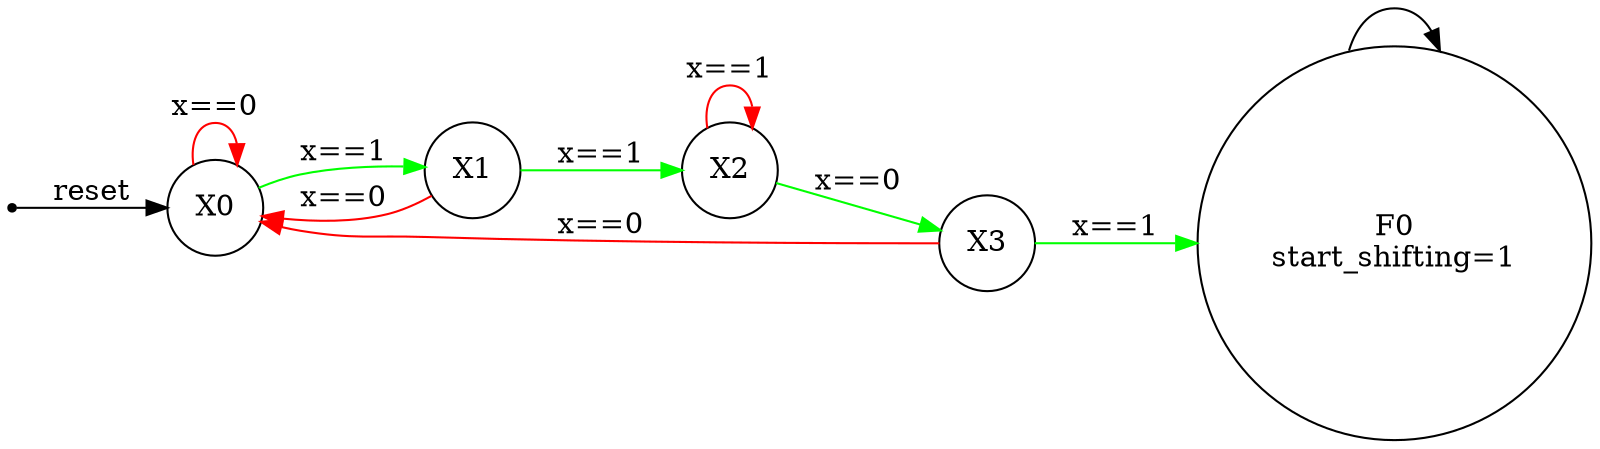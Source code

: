 digraph finite_state_machine {
    node [shape = point ]; RESET
    node [shape = circle];
    F0 [label = "F0\nstart_shifting=1"];
    rankdir=LR;

    RESET -> X0 [label = "reset"];
    X0 -> X1 [label = "x==1", color = "green"];
    X0 -> X0 [label = "x==0", color = "red"];
    X1 -> X2 [label = "x==1", color = "green"];
    X1 -> X0 [label = "x==0", color = "red"];
    X2 -> X2 [label = "x==1", color = "red"];
    X2 -> X3 [label = "x==0", color = "green"];
    X3 -> F0 [label = "x==1", color = "green"];
    X3 -> X0 [label = "x==0", color = "red"];
    F0 -> F0;
}